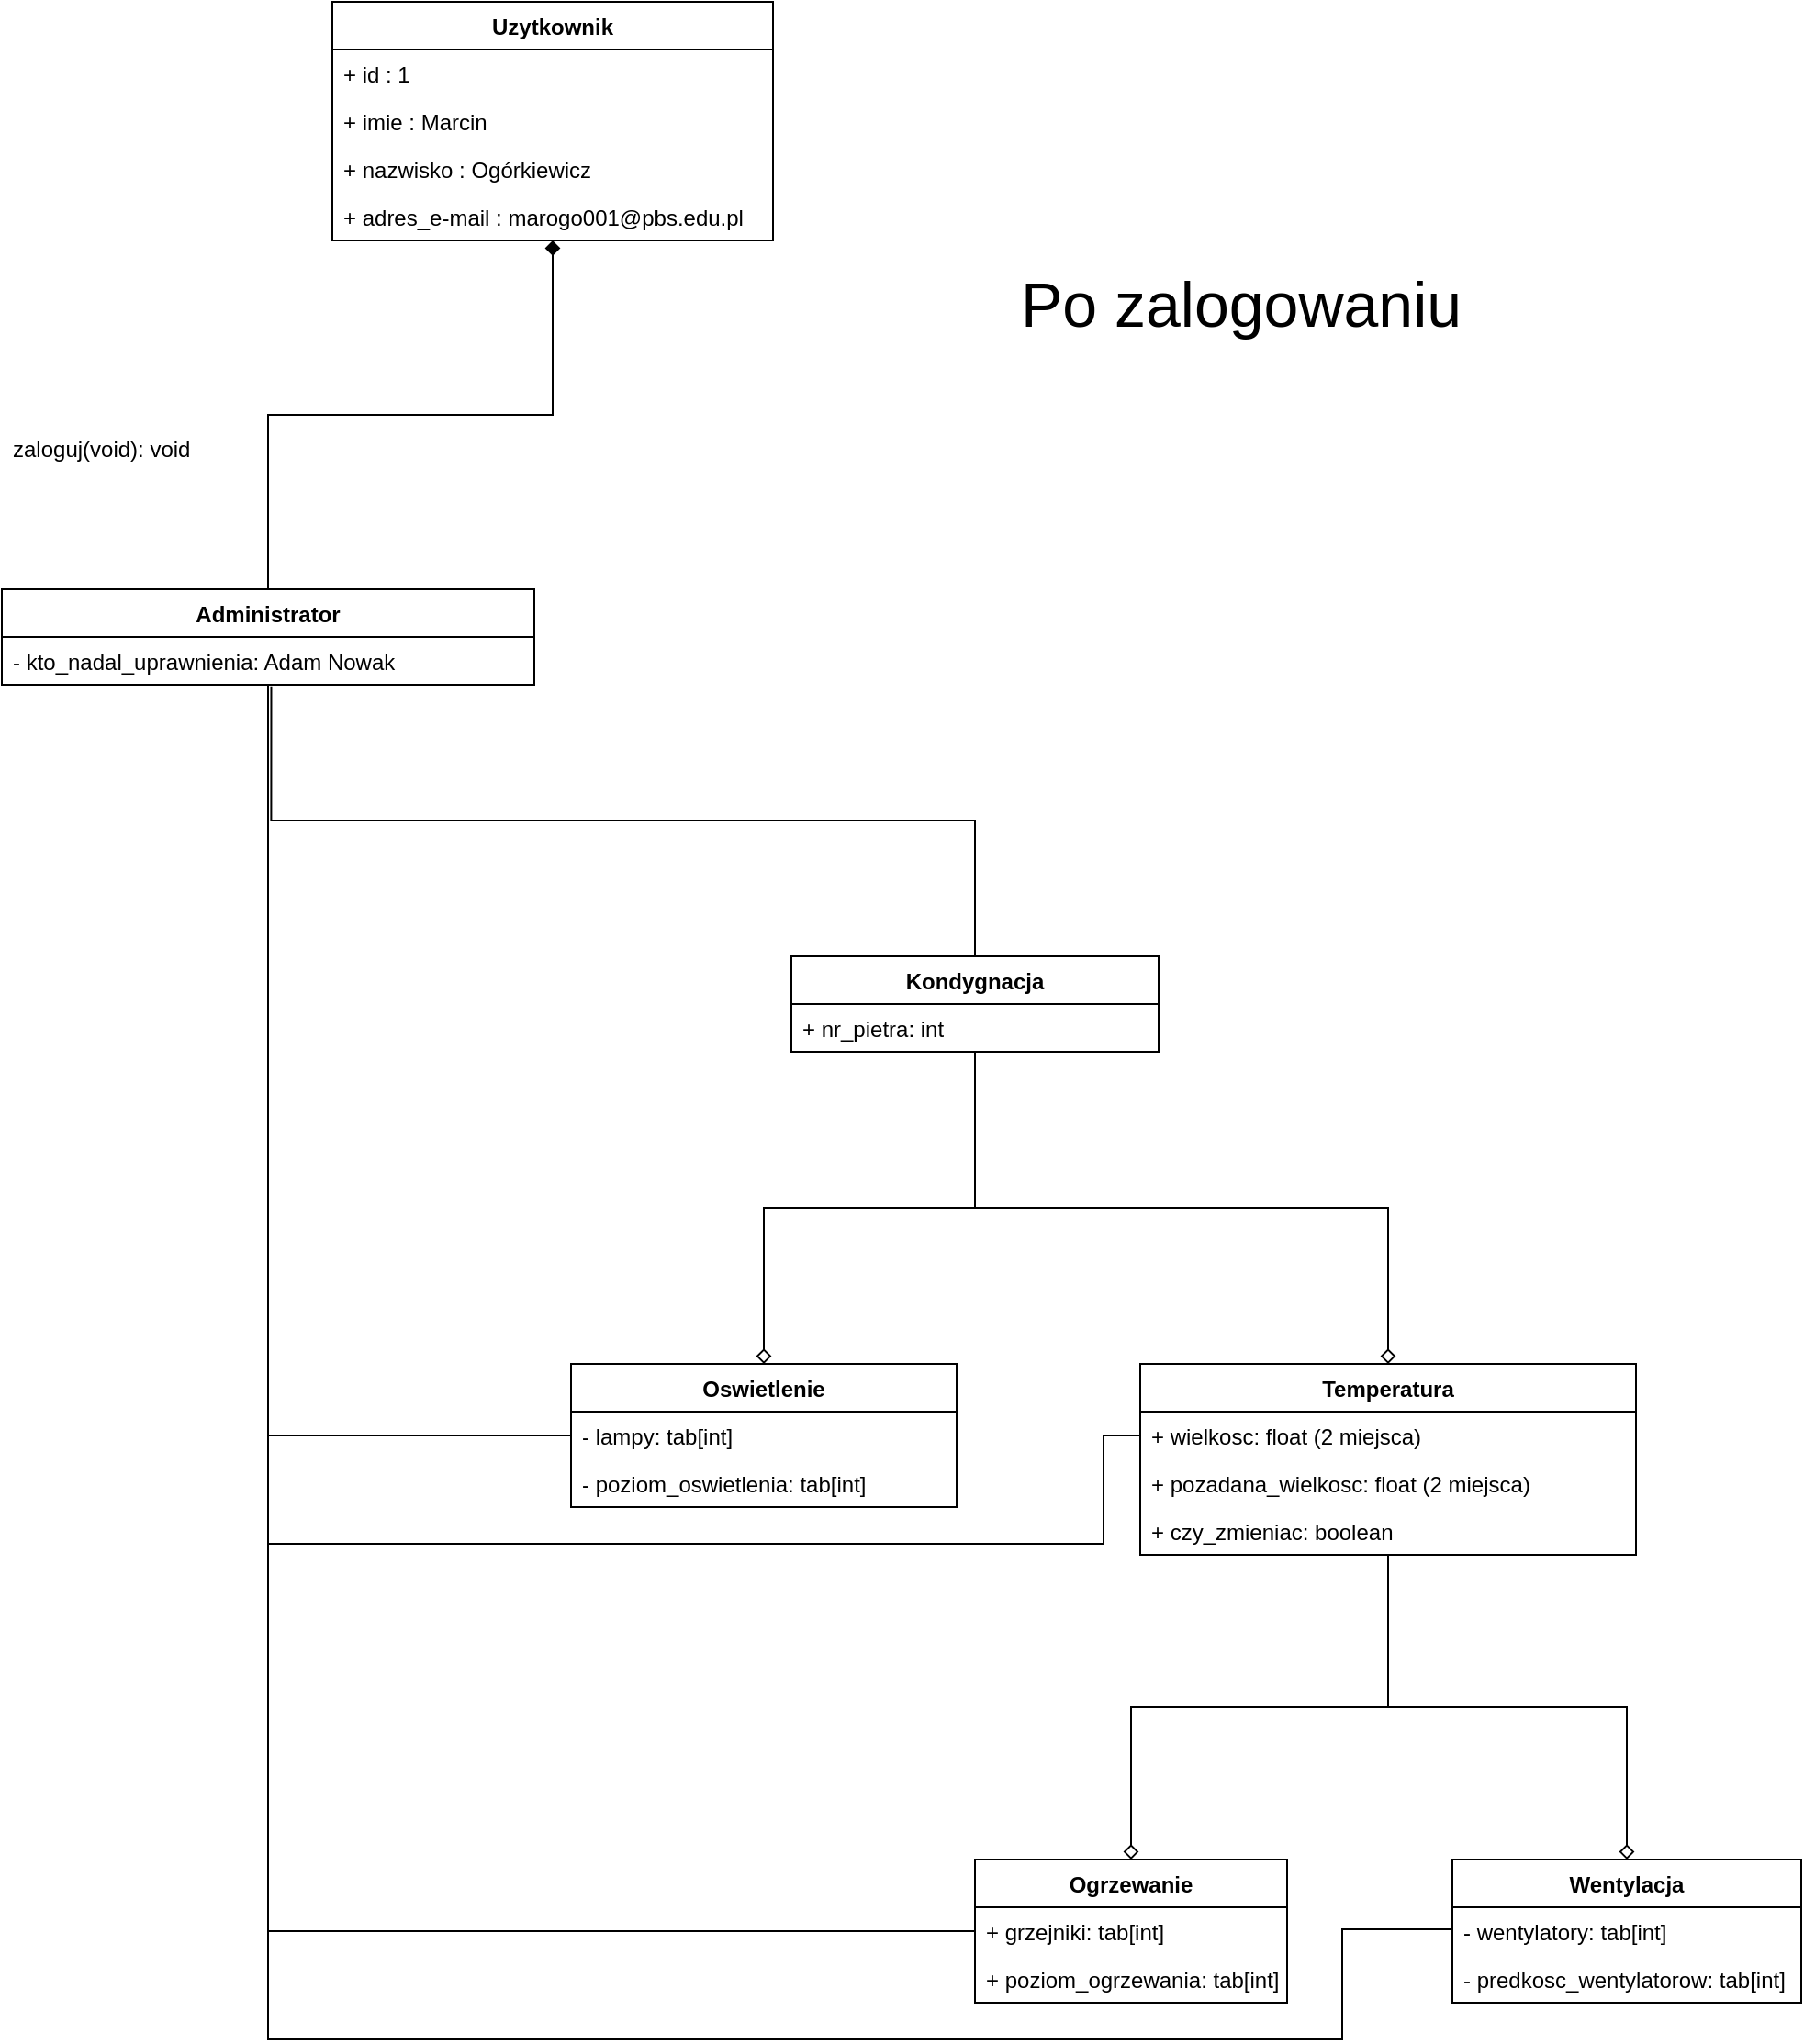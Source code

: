 <mxfile version="20.7.4" type="device"><diagram id="K1vVFlGaFbMY-nRBgWw_" name="Strona-1"><mxGraphModel dx="3417" dy="1515" grid="1" gridSize="10" guides="1" tooltips="1" connect="1" arrows="1" fold="1" page="1" pageScale="1" pageWidth="827" pageHeight="1169" math="0" shadow="0"><root><mxCell id="0"/><mxCell id="1" parent="0"/><mxCell id="i2aF3DMPuy3B3NXmNnhf-1" style="edgeStyle=orthogonalEdgeStyle;rounded=0;orthogonalLoop=1;jettySize=auto;html=1;exitX=0.5;exitY=1;exitDx=0;exitDy=0;exitPerimeter=0;startArrow=diamond;startFill=1;endArrow=none;endFill=0;entryX=0.5;entryY=0;entryDx=0;entryDy=0;" edge="1" parent="1" source="i2aF3DMPuy3B3NXmNnhf-3" target="i2aF3DMPuy3B3NXmNnhf-16"><mxGeometry relative="1" as="geometry"><mxPoint x="205.056" y="350.222" as="targetPoint"/></mxGeometry></mxCell><mxCell id="i2aF3DMPuy3B3NXmNnhf-3" value="Uzytkownik" style="swimlane;fontStyle=1;align=center;verticalAlign=top;childLayout=stackLayout;horizontal=1;startSize=26;horizontalStack=0;resizeParent=1;resizeParentMax=0;resizeLast=0;collapsible=1;marginBottom=0;points=[[0,0,0,0,0],[0,0.25,0,0,0],[0,0.5,0,0,0],[0,0.75,0,0,0],[0,1,0,0,0],[0.25,0,0,0,0],[0.25,1,0,0,0],[0.5,0,0,0,0],[0.5,1,0,0,0],[0.75,0,0,0,0],[0.75,1,0,0,0],[1,0,0,0,0],[1,0.25,0,0,0],[1,0.5,0,0,0],[1,0.75,0,0,0],[1,1,0,0,0]];" vertex="1" parent="1"><mxGeometry x="100" y="100" width="240" height="130" as="geometry"/></mxCell><mxCell id="i2aF3DMPuy3B3NXmNnhf-4" value="+ id : 1" style="text;strokeColor=none;fillColor=none;align=left;verticalAlign=top;spacingLeft=4;spacingRight=4;overflow=hidden;rotatable=0;points=[[0,0.5],[1,0.5]];portConstraint=eastwest;" vertex="1" parent="i2aF3DMPuy3B3NXmNnhf-3"><mxGeometry y="26" width="240" height="26" as="geometry"/></mxCell><mxCell id="i2aF3DMPuy3B3NXmNnhf-5" value="+ imie : Marcin" style="text;strokeColor=none;fillColor=none;align=left;verticalAlign=top;spacingLeft=4;spacingRight=4;overflow=hidden;rotatable=0;points=[[0,0.5],[1,0.5]];portConstraint=eastwest;" vertex="1" parent="i2aF3DMPuy3B3NXmNnhf-3"><mxGeometry y="52" width="240" height="26" as="geometry"/></mxCell><mxCell id="i2aF3DMPuy3B3NXmNnhf-6" value="+ nazwisko : Ogórkiewicz" style="text;strokeColor=none;fillColor=none;align=left;verticalAlign=top;spacingLeft=4;spacingRight=4;overflow=hidden;rotatable=0;points=[[0,0.5],[1,0.5]];portConstraint=eastwest;" vertex="1" parent="i2aF3DMPuy3B3NXmNnhf-3"><mxGeometry y="78" width="240" height="26" as="geometry"/></mxCell><mxCell id="i2aF3DMPuy3B3NXmNnhf-7" value="+ adres_e-mail : marogo001@pbs.edu.pl" style="text;strokeColor=none;fillColor=none;align=left;verticalAlign=top;spacingLeft=4;spacingRight=4;overflow=hidden;rotatable=0;points=[[0,0.5],[1,0.5]];portConstraint=eastwest;" vertex="1" parent="i2aF3DMPuy3B3NXmNnhf-3"><mxGeometry y="104" width="240" height="26" as="geometry"/></mxCell><mxCell id="i2aF3DMPuy3B3NXmNnhf-12" style="edgeStyle=orthogonalEdgeStyle;rounded=0;orthogonalLoop=1;jettySize=auto;html=1;exitX=0.5;exitY=1;exitDx=0;exitDy=0;entryX=0;entryY=0.5;entryDx=0;entryDy=0;startArrow=none;startFill=0;endArrow=none;endFill=0;" edge="1" parent="1" source="i2aF3DMPuy3B3NXmNnhf-16" target="i2aF3DMPuy3B3NXmNnhf-42"><mxGeometry relative="1" as="geometry"/></mxCell><mxCell id="i2aF3DMPuy3B3NXmNnhf-13" style="edgeStyle=orthogonalEdgeStyle;rounded=0;orthogonalLoop=1;jettySize=auto;html=1;exitX=0.5;exitY=1;exitDx=0;exitDy=0;startArrow=none;startFill=0;endArrow=none;endFill=0;entryX=0;entryY=0.5;entryDx=0;entryDy=0;" edge="1" parent="1" source="i2aF3DMPuy3B3NXmNnhf-16" target="i2aF3DMPuy3B3NXmNnhf-45"><mxGeometry relative="1" as="geometry"><mxPoint x="159.048" y="920" as="targetPoint"/><Array as="points"><mxPoint x="65" y="881"/></Array></mxGeometry></mxCell><mxCell id="i2aF3DMPuy3B3NXmNnhf-14" style="edgeStyle=orthogonalEdgeStyle;rounded=0;orthogonalLoop=1;jettySize=auto;html=1;exitX=0.5;exitY=1;exitDx=0;exitDy=0;startArrow=none;startFill=0;endArrow=none;endFill=0;entryX=0;entryY=0.5;entryDx=0;entryDy=0;" edge="1" parent="1" source="i2aF3DMPuy3B3NXmNnhf-16" target="i2aF3DMPuy3B3NXmNnhf-52"><mxGeometry relative="1" as="geometry"><mxPoint x="324.148" y="880" as="targetPoint"/><Array as="points"><mxPoint x="65" y="940"/><mxPoint x="520" y="940"/><mxPoint x="520" y="881"/></Array></mxGeometry></mxCell><mxCell id="i2aF3DMPuy3B3NXmNnhf-15" style="edgeStyle=orthogonalEdgeStyle;rounded=0;orthogonalLoop=1;jettySize=auto;html=1;exitX=0.5;exitY=1;exitDx=0;exitDy=0;startArrow=none;startFill=0;endArrow=none;endFill=0;entryX=0;entryY=0.5;entryDx=0;entryDy=0;" edge="1" parent="1" source="i2aF3DMPuy3B3NXmNnhf-16" target="i2aF3DMPuy3B3NXmNnhf-48"><mxGeometry relative="1" as="geometry"><mxPoint x="700.667" y="1090" as="targetPoint"/><Array as="points"><mxPoint x="65" y="1210"/><mxPoint x="650" y="1210"/><mxPoint x="650" y="1150"/><mxPoint x="710" y="1150"/></Array></mxGeometry></mxCell><mxCell id="i2aF3DMPuy3B3NXmNnhf-16" value="Administrator" style="swimlane;fontStyle=1;align=center;verticalAlign=top;childLayout=stackLayout;horizontal=1;startSize=26;horizontalStack=0;resizeParent=1;resizeParentMax=0;resizeLast=0;collapsible=1;marginBottom=0;" vertex="1" parent="1"><mxGeometry x="-80" y="420" width="290" height="52" as="geometry"/></mxCell><mxCell id="i2aF3DMPuy3B3NXmNnhf-17" value="- kto_nadal_uprawnienia: Adam Nowak" style="text;strokeColor=none;fillColor=none;align=left;verticalAlign=top;spacingLeft=4;spacingRight=4;overflow=hidden;rotatable=0;points=[[0,0.5],[1,0.5]];portConstraint=eastwest;" vertex="1" parent="i2aF3DMPuy3B3NXmNnhf-16"><mxGeometry y="26" width="290" height="26" as="geometry"/></mxCell><mxCell id="i2aF3DMPuy3B3NXmNnhf-32" style="edgeStyle=orthogonalEdgeStyle;rounded=0;orthogonalLoop=1;jettySize=auto;html=1;exitX=0.5;exitY=1;exitDx=0;exitDy=0;entryX=0.5;entryY=0;entryDx=0;entryDy=0;endArrow=diamond;endFill=0;" edge="1" parent="1" source="i2aF3DMPuy3B3NXmNnhf-34" target="i2aF3DMPuy3B3NXmNnhf-44"><mxGeometry relative="1" as="geometry"/></mxCell><mxCell id="i2aF3DMPuy3B3NXmNnhf-33" style="edgeStyle=orthogonalEdgeStyle;rounded=0;orthogonalLoop=1;jettySize=auto;html=1;exitX=0.5;exitY=1;exitDx=0;exitDy=0;entryX=0.5;entryY=0;entryDx=0;entryDy=0;endArrow=diamond;endFill=0;" edge="1" parent="1" source="i2aF3DMPuy3B3NXmNnhf-34" target="i2aF3DMPuy3B3NXmNnhf-51"><mxGeometry relative="1" as="geometry"/></mxCell><mxCell id="i2aF3DMPuy3B3NXmNnhf-34" value="Kondygnacja" style="swimlane;fontStyle=1;align=center;verticalAlign=top;childLayout=stackLayout;horizontal=1;startSize=26;horizontalStack=0;resizeParent=1;resizeParentMax=0;resizeLast=0;collapsible=1;marginBottom=0;" vertex="1" parent="1"><mxGeometry x="350" y="620" width="200" height="52" as="geometry"/></mxCell><mxCell id="i2aF3DMPuy3B3NXmNnhf-35" value="+ nr_pietra: int" style="text;strokeColor=none;fillColor=none;align=left;verticalAlign=top;spacingLeft=4;spacingRight=4;overflow=hidden;rotatable=0;points=[[0,0.5],[1,0.5]];portConstraint=eastwest;" vertex="1" parent="i2aF3DMPuy3B3NXmNnhf-34"><mxGeometry y="26" width="200" height="26" as="geometry"/></mxCell><mxCell id="i2aF3DMPuy3B3NXmNnhf-40" style="edgeStyle=orthogonalEdgeStyle;rounded=0;orthogonalLoop=1;jettySize=auto;html=1;exitX=0.5;exitY=0;exitDx=0;exitDy=0;entryX=0.5;entryY=1;entryDx=0;entryDy=0;startArrow=diamond;startFill=0;endArrow=none;endFill=0;" edge="1" parent="1" source="i2aF3DMPuy3B3NXmNnhf-41" target="i2aF3DMPuy3B3NXmNnhf-51"><mxGeometry relative="1" as="geometry"/></mxCell><mxCell id="i2aF3DMPuy3B3NXmNnhf-41" value="Ogrzewanie" style="swimlane;fontStyle=1;align=center;verticalAlign=top;childLayout=stackLayout;horizontal=1;startSize=26;horizontalStack=0;resizeParent=1;resizeParentMax=0;resizeLast=0;collapsible=1;marginBottom=0;" vertex="1" parent="1"><mxGeometry x="450" y="1112" width="170" height="78" as="geometry"/></mxCell><mxCell id="i2aF3DMPuy3B3NXmNnhf-42" value="+ grzejniki: tab[int]" style="text;strokeColor=none;fillColor=none;align=left;verticalAlign=top;spacingLeft=4;spacingRight=4;overflow=hidden;rotatable=0;points=[[0,0.5],[1,0.5]];portConstraint=eastwest;" vertex="1" parent="i2aF3DMPuy3B3NXmNnhf-41"><mxGeometry y="26" width="170" height="26" as="geometry"/></mxCell><mxCell id="i2aF3DMPuy3B3NXmNnhf-43" value="+ poziom_ogrzewania: tab[int]" style="text;strokeColor=none;fillColor=none;align=left;verticalAlign=top;spacingLeft=4;spacingRight=4;overflow=hidden;rotatable=0;points=[[0,0.5],[1,0.5]];portConstraint=eastwest;" vertex="1" parent="i2aF3DMPuy3B3NXmNnhf-41"><mxGeometry y="52" width="170" height="26" as="geometry"/></mxCell><mxCell id="i2aF3DMPuy3B3NXmNnhf-44" value="Oswietlenie" style="swimlane;fontStyle=1;align=center;verticalAlign=top;childLayout=stackLayout;horizontal=1;startSize=26;horizontalStack=0;resizeParent=1;resizeParentMax=0;resizeLast=0;collapsible=1;marginBottom=0;" vertex="1" parent="1"><mxGeometry x="230" y="842" width="210" height="78" as="geometry"/></mxCell><mxCell id="i2aF3DMPuy3B3NXmNnhf-45" value="- lampy: tab[int]" style="text;strokeColor=none;fillColor=none;align=left;verticalAlign=top;spacingLeft=4;spacingRight=4;overflow=hidden;rotatable=0;points=[[0,0.5],[1,0.5]];portConstraint=eastwest;" vertex="1" parent="i2aF3DMPuy3B3NXmNnhf-44"><mxGeometry y="26" width="210" height="26" as="geometry"/></mxCell><mxCell id="i2aF3DMPuy3B3NXmNnhf-46" value="- poziom_oswietlenia: tab[int]" style="text;strokeColor=none;fillColor=none;align=left;verticalAlign=top;spacingLeft=4;spacingRight=4;overflow=hidden;rotatable=0;points=[[0,0.5],[1,0.5]];portConstraint=eastwest;" vertex="1" parent="i2aF3DMPuy3B3NXmNnhf-44"><mxGeometry y="52" width="210" height="26" as="geometry"/></mxCell><mxCell id="i2aF3DMPuy3B3NXmNnhf-47" value="Wentylacja" style="swimlane;fontStyle=1;align=center;verticalAlign=top;childLayout=stackLayout;horizontal=1;startSize=26;horizontalStack=0;resizeParent=1;resizeParentMax=0;resizeLast=0;collapsible=1;marginBottom=0;" vertex="1" parent="1"><mxGeometry x="710" y="1112" width="190" height="78" as="geometry"/></mxCell><mxCell id="i2aF3DMPuy3B3NXmNnhf-48" value="- wentylatory: tab[int]" style="text;strokeColor=none;fillColor=none;align=left;verticalAlign=top;spacingLeft=4;spacingRight=4;overflow=hidden;rotatable=0;points=[[0,0.5],[1,0.5]];portConstraint=eastwest;" vertex="1" parent="i2aF3DMPuy3B3NXmNnhf-47"><mxGeometry y="26" width="190" height="26" as="geometry"/></mxCell><mxCell id="i2aF3DMPuy3B3NXmNnhf-49" value="- predkosc_wentylatorow: tab[int]" style="text;strokeColor=none;fillColor=none;align=left;verticalAlign=top;spacingLeft=4;spacingRight=4;overflow=hidden;rotatable=0;points=[[0,0.5],[1,0.5]];portConstraint=eastwest;" vertex="1" parent="i2aF3DMPuy3B3NXmNnhf-47"><mxGeometry y="52" width="190" height="26" as="geometry"/></mxCell><mxCell id="i2aF3DMPuy3B3NXmNnhf-50" style="edgeStyle=orthogonalEdgeStyle;rounded=0;orthogonalLoop=1;jettySize=auto;html=1;exitX=0.5;exitY=1;exitDx=0;exitDy=0;entryX=0.5;entryY=0;entryDx=0;entryDy=0;startArrow=none;startFill=0;endArrow=diamond;endFill=0;" edge="1" parent="1" source="i2aF3DMPuy3B3NXmNnhf-51" target="i2aF3DMPuy3B3NXmNnhf-47"><mxGeometry relative="1" as="geometry"/></mxCell><mxCell id="i2aF3DMPuy3B3NXmNnhf-51" value="Temperatura" style="swimlane;fontStyle=1;align=center;verticalAlign=top;childLayout=stackLayout;horizontal=1;startSize=26;horizontalStack=0;resizeParent=1;resizeParentMax=0;resizeLast=0;collapsible=1;marginBottom=0;" vertex="1" parent="1"><mxGeometry x="540" y="842" width="270" height="104" as="geometry"/></mxCell><mxCell id="i2aF3DMPuy3B3NXmNnhf-52" value="+ wielkosc: float (2 miejsca)" style="text;strokeColor=none;fillColor=none;align=left;verticalAlign=top;spacingLeft=4;spacingRight=4;overflow=hidden;rotatable=0;points=[[0,0.5],[1,0.5]];portConstraint=eastwest;" vertex="1" parent="i2aF3DMPuy3B3NXmNnhf-51"><mxGeometry y="26" width="270" height="26" as="geometry"/></mxCell><mxCell id="i2aF3DMPuy3B3NXmNnhf-53" value="+ pozadana_wielkosc: float (2 miejsca)" style="text;strokeColor=none;fillColor=none;align=left;verticalAlign=top;spacingLeft=4;spacingRight=4;overflow=hidden;rotatable=0;points=[[0,0.5],[1,0.5]];portConstraint=eastwest;" vertex="1" parent="i2aF3DMPuy3B3NXmNnhf-51"><mxGeometry y="52" width="270" height="26" as="geometry"/></mxCell><mxCell id="i2aF3DMPuy3B3NXmNnhf-54" value="+ czy_zmieniac: boolean" style="text;strokeColor=none;fillColor=none;align=left;verticalAlign=top;spacingLeft=4;spacingRight=4;overflow=hidden;rotatable=0;points=[[0,0.5],[1,0.5]];portConstraint=eastwest;" vertex="1" parent="i2aF3DMPuy3B3NXmNnhf-51"><mxGeometry y="78" width="270" height="26" as="geometry"/></mxCell><mxCell id="i2aF3DMPuy3B3NXmNnhf-59" style="edgeStyle=orthogonalEdgeStyle;rounded=0;orthogonalLoop=1;jettySize=auto;html=1;exitX=0.506;exitY=1.036;exitDx=0;exitDy=0;entryX=0.5;entryY=0;entryDx=0;entryDy=0;startArrow=none;startFill=0;endArrow=none;endFill=0;exitPerimeter=0;" edge="1" parent="1" source="i2aF3DMPuy3B3NXmNnhf-17" target="i2aF3DMPuy3B3NXmNnhf-34"><mxGeometry relative="1" as="geometry"><mxPoint x="210" y="493.0" as="sourcePoint"/></mxGeometry></mxCell><mxCell id="i2aF3DMPuy3B3NXmNnhf-9" value="zaloguj(void): void" style="text;strokeColor=none;fillColor=none;align=left;verticalAlign=top;spacingLeft=4;spacingRight=4;overflow=hidden;rotatable=0;points=[[0,0.5],[1,0.5]];portConstraint=eastwest;" vertex="1" parent="1"><mxGeometry x="-80" y="330" width="240" height="26" as="geometry"/></mxCell><mxCell id="i2aF3DMPuy3B3NXmNnhf-77" value="&lt;font style=&quot;font-size: 34px;&quot;&gt;Po zalogowaniu&lt;/font&gt;" style="text;html=1;strokeColor=none;fillColor=none;align=center;verticalAlign=middle;whiteSpace=wrap;rounded=0;" vertex="1" parent="1"><mxGeometry x="470" y="240" width="250" height="50" as="geometry"/></mxCell></root></mxGraphModel></diagram></mxfile>